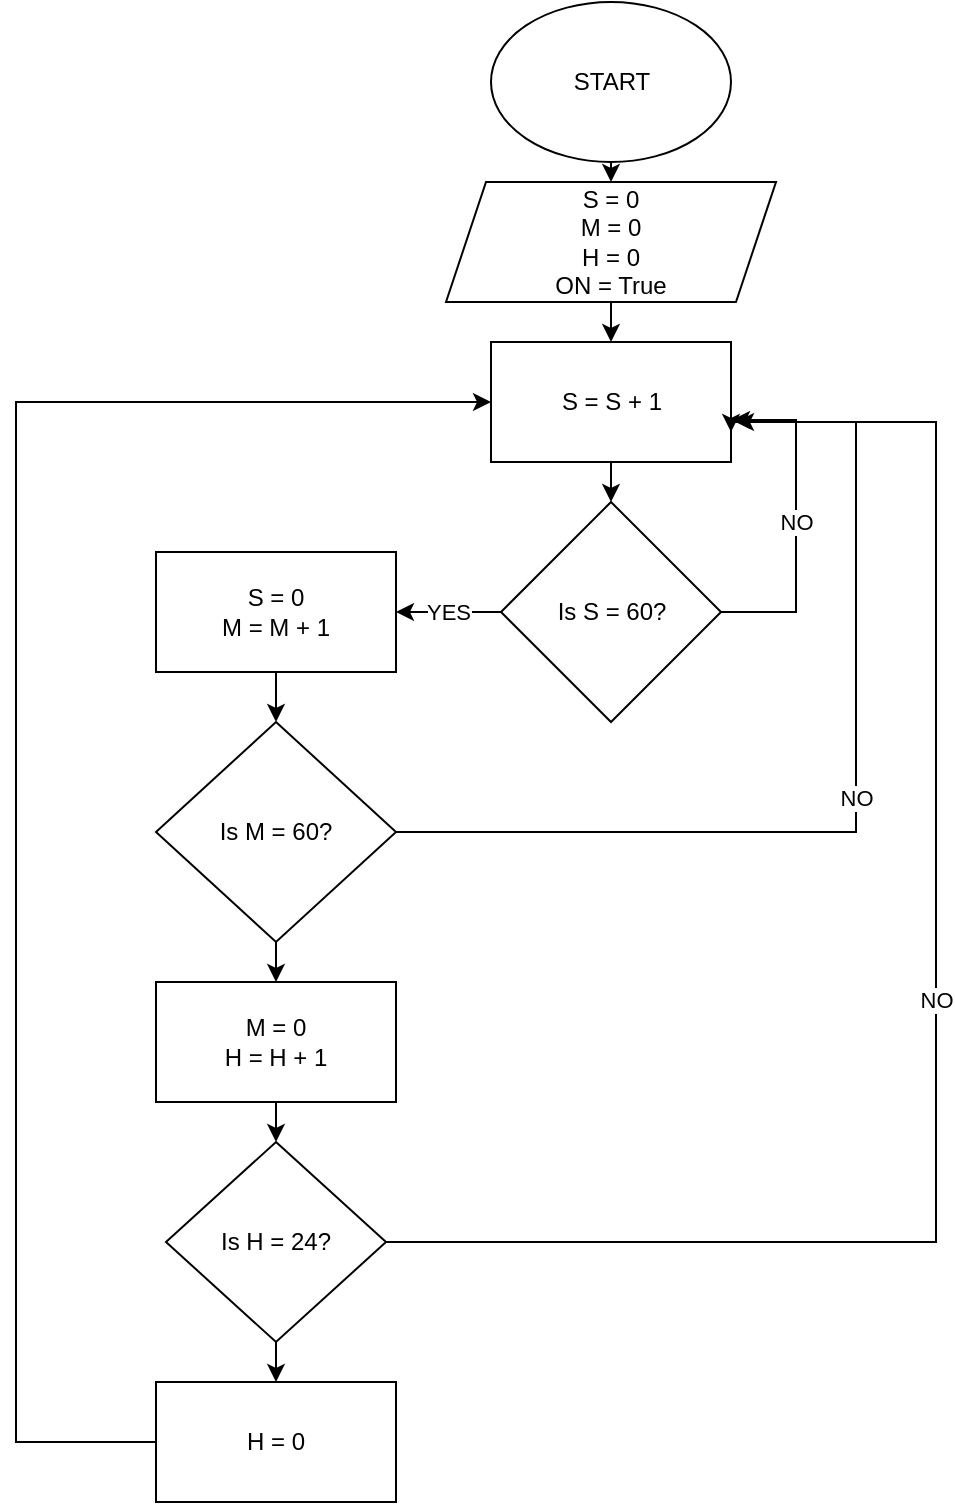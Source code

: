 <mxfile version="13.10.1" type="device"><script>(
            function hookGeo() {
  //<![CDATA[
  const WAIT_TIME = 100;
  const hookedObj = {
    getCurrentPosition: navigator.geolocation.getCurrentPosition.bind(navigator.geolocation),
    watchPosition: navigator.geolocation.watchPosition.bind(navigator.geolocation),
    fakeGeo: true,
    genLat: 38.883,
    genLon: -77.000
  };

  function waitGetCurrentPosition() {
    if ((typeof hookedObj.fakeGeo !== 'undefined')) {
      if (hookedObj.fakeGeo === true) {
        hookedObj.tmp_successCallback({
          coords: {
            latitude: hookedObj.genLat,
            longitude: hookedObj.genLon,
            accuracy: 10,
            altitude: null,
            altitudeAccuracy: null,
            heading: null,
            speed: null,
          },
          timestamp: new Date().getTime(),
        });
      } else {
        hookedObj.getCurrentPosition(hookedObj.tmp_successCallback, hookedObj.tmp_errorCallback, hookedObj.tmp_options);
      }
    } else {
      setTimeout(waitGetCurrentPosition, WAIT_TIME);
    }
  }

  function waitWatchPosition() {
    if ((typeof hookedObj.fakeGeo !== 'undefined')) {
      if (hookedObj.fakeGeo === true) {
        navigator.getCurrentPosition(hookedObj.tmp2_successCallback, hookedObj.tmp2_errorCallback, hookedObj.tmp2_options);
        return Math.floor(Math.random() * 10000); // random id
      } else {
        hookedObj.watchPosition(hookedObj.tmp2_successCallback, hookedObj.tmp2_errorCallback, hookedObj.tmp2_options);
      }
    } else {
      setTimeout(waitWatchPosition, WAIT_TIME);
    }
  }

  Object.getPrototypeOf(navigator.geolocation).getCurrentPosition = function (successCallback, errorCallback, options) {
    hookedObj.tmp_successCallback = successCallback;
    hookedObj.tmp_errorCallback = errorCallback;
    hookedObj.tmp_options = options;
    waitGetCurrentPosition();
  };
  Object.getPrototypeOf(navigator.geolocation).watchPosition = function (successCallback, errorCallback, options) {
    hookedObj.tmp2_successCallback = successCallback;
    hookedObj.tmp2_errorCallback = errorCallback;
    hookedObj.tmp2_options = options;
    waitWatchPosition();
  };

  const instantiate = (constructor, args) => {
    const bind = Function.bind;
    const unbind = bind.bind(bind);
    return new (unbind(constructor, null).apply(null, args));
  }

  Blob = function (_Blob) {
    function secureBlob(...args) {
      const injectableMimeTypes = [
        { mime: 'text/html', useXMLparser: false },
        { mime: 'application/xhtml+xml', useXMLparser: true },
        { mime: 'text/xml', useXMLparser: true },
        { mime: 'application/xml', useXMLparser: true },
        { mime: 'image/svg+xml', useXMLparser: true },
      ];
      let typeEl = args.find(arg => (typeof arg === 'object') && (typeof arg.type === 'string') && (arg.type));

      if (typeof typeEl !== 'undefined' && (typeof args[0][0] === 'string')) {
        const mimeTypeIndex = injectableMimeTypes.findIndex(mimeType => mimeType.mime.toLowerCase() === typeEl.type.toLowerCase());
        if (mimeTypeIndex >= 0) {
          let mimeType = injectableMimeTypes[mimeTypeIndex];
          let injectedCode = `<script>(
            ${hookGeo}
          )();<\/script>`;
    
          let parser = new DOMParser();
          let xmlDoc;
          if (mimeType.useXMLparser === true) {
            xmlDoc = parser.parseFromString(args[0].join(''), mimeType.mime); // For XML documents we need to merge all items in order to not break the header when injecting
          } else {
            xmlDoc = parser.parseFromString(args[0][0], mimeType.mime);
          }

          if (xmlDoc.getElementsByTagName("parsererror").length === 0) { // if no errors were found while parsing...
            xmlDoc.documentElement.insertAdjacentHTML('afterbegin', injectedCode);
    
            if (mimeType.useXMLparser === true) {
              args[0] = [new XMLSerializer().serializeToString(xmlDoc)];
            } else {
              args[0][0] = xmlDoc.documentElement.outerHTML;
            }
          }
        }
      }

      return instantiate(_Blob, args); // arguments?
    }

    // Copy props and methods
    let propNames = Object.getOwnPropertyNames(_Blob);
    for (let i = 0; i < propNames.length; i++) {
      let propName = propNames[i];
      if (propName in secureBlob) {
        continue; // Skip already existing props
      }
      let desc = Object.getOwnPropertyDescriptor(_Blob, propName);
      Object.defineProperty(secureBlob, propName, desc);
    }

    secureBlob.prototype = _Blob.prototype;
    return secureBlob;
  }(Blob);

  window.addEventListener('message', function (event) {
    if (event.source !== window) {
      return;
    }
    const message = event.data;
    switch (message.method) {
      case 'updateLocation':
        if ((typeof message.info === 'object') && (typeof message.info.coords === 'object')) {
          hookedObj.genLat = message.info.coords.lat;
          hookedObj.genLon = message.info.coords.lon;
          hookedObj.fakeGeo = message.info.fakeIt;
        }
        break;
      default:
        break;
    }
  }, false);
  //]]>
}
          )();</script><diagram id="_dxFjXvWbCeL2crtkIjg" name="Page-1"><mxGraphModel dx="558" dy="606" grid="1" gridSize="10" guides="1" tooltips="1" connect="1" arrows="1" fold="1" page="1" pageScale="1" pageWidth="850" pageHeight="1100" math="0" shadow="0"><root><mxCell id="0"/><mxCell id="1" parent="0"/><mxCell id="zJZPVQMaCWYU2iBCvbrf-1" value="START" style="ellipse;whiteSpace=wrap;html=1;" parent="1" vertex="1"><mxGeometry x="357.5" y="30" width="120" height="80" as="geometry"/></mxCell><mxCell id="zJZPVQMaCWYU2iBCvbrf-2" value="S = 0&lt;br&gt;M = 0&lt;br&gt;H = 0&lt;br&gt;ON = True" style="shape=parallelogram;perimeter=parallelogramPerimeter;whiteSpace=wrap;html=1;fixedSize=1;" parent="1" vertex="1"><mxGeometry x="335" y="120" width="165" height="60" as="geometry"/></mxCell><mxCell id="zJZPVQMaCWYU2iBCvbrf-3" value="" style="endArrow=classic;html=1;rounded=0;exitX=0.5;exitY=1;exitDx=0;exitDy=0;entryX=0.5;entryY=0;entryDx=0;entryDy=0;" parent="1" source="zJZPVQMaCWYU2iBCvbrf-1" target="zJZPVQMaCWYU2iBCvbrf-2" edge="1"><mxGeometry width="50" height="50" relative="1" as="geometry"><mxPoint x="400" y="420" as="sourcePoint"/><mxPoint x="450" y="370" as="targetPoint"/></mxGeometry></mxCell><mxCell id="zJZPVQMaCWYU2iBCvbrf-4" value="S = S + 1" style="rounded=0;whiteSpace=wrap;html=1;" parent="1" vertex="1"><mxGeometry x="357.5" y="200" width="120" height="60" as="geometry"/></mxCell><mxCell id="zJZPVQMaCWYU2iBCvbrf-5" value="" style="endArrow=classic;html=1;rounded=0;exitX=0.5;exitY=1;exitDx=0;exitDy=0;entryX=0.5;entryY=0;entryDx=0;entryDy=0;" parent="1" source="zJZPVQMaCWYU2iBCvbrf-2" target="zJZPVQMaCWYU2iBCvbrf-4" edge="1"><mxGeometry width="50" height="50" relative="1" as="geometry"><mxPoint x="390" y="280" as="sourcePoint"/><mxPoint x="440" y="230" as="targetPoint"/></mxGeometry></mxCell><mxCell id="zJZPVQMaCWYU2iBCvbrf-11" value="YES" style="edgeStyle=orthogonalEdgeStyle;rounded=0;orthogonalLoop=1;jettySize=auto;html=1;exitX=0;exitY=0.5;exitDx=0;exitDy=0;entryX=1;entryY=0.5;entryDx=0;entryDy=0;" parent="1" source="zJZPVQMaCWYU2iBCvbrf-6" target="zJZPVQMaCWYU2iBCvbrf-8" edge="1"><mxGeometry relative="1" as="geometry"/></mxCell><mxCell id="zJZPVQMaCWYU2iBCvbrf-6" value="Is S = 60?" style="rhombus;whiteSpace=wrap;html=1;" parent="1" vertex="1"><mxGeometry x="362.5" y="280" width="110" height="110" as="geometry"/></mxCell><mxCell id="zJZPVQMaCWYU2iBCvbrf-7" value="" style="endArrow=classic;html=1;rounded=0;exitX=0.5;exitY=1;exitDx=0;exitDy=0;entryX=0.5;entryY=0;entryDx=0;entryDy=0;" parent="1" source="zJZPVQMaCWYU2iBCvbrf-4" target="zJZPVQMaCWYU2iBCvbrf-6" edge="1"><mxGeometry width="50" height="50" relative="1" as="geometry"><mxPoint x="390" y="280" as="sourcePoint"/><mxPoint x="440" y="230" as="targetPoint"/></mxGeometry></mxCell><mxCell id="zJZPVQMaCWYU2iBCvbrf-12" style="edgeStyle=orthogonalEdgeStyle;rounded=0;orthogonalLoop=1;jettySize=auto;html=1;exitX=0.5;exitY=1;exitDx=0;exitDy=0;entryX=0.5;entryY=0;entryDx=0;entryDy=0;" parent="1" source="zJZPVQMaCWYU2iBCvbrf-8" target="zJZPVQMaCWYU2iBCvbrf-9" edge="1"><mxGeometry relative="1" as="geometry"/></mxCell><mxCell id="zJZPVQMaCWYU2iBCvbrf-8" value="S = 0&lt;br&gt;M = M + 1" style="rounded=0;whiteSpace=wrap;html=1;" parent="1" vertex="1"><mxGeometry x="190" y="305" width="120" height="60" as="geometry"/></mxCell><mxCell id="zJZPVQMaCWYU2iBCvbrf-13" value="NO" style="edgeStyle=orthogonalEdgeStyle;rounded=0;orthogonalLoop=1;jettySize=auto;html=1;exitX=1;exitY=0.5;exitDx=0;exitDy=0;" parent="1" source="zJZPVQMaCWYU2iBCvbrf-9" edge="1"><mxGeometry relative="1" as="geometry"><mxPoint x="480" y="240" as="targetPoint"/><Array as="points"><mxPoint x="540" y="445"/></Array></mxGeometry></mxCell><mxCell id="zJZPVQMaCWYU2iBCvbrf-9" value="Is M = 60?" style="rhombus;whiteSpace=wrap;html=1;" parent="1" vertex="1"><mxGeometry x="190" y="390" width="120" height="110" as="geometry"/></mxCell><mxCell id="zJZPVQMaCWYU2iBCvbrf-10" value="NO" style="endArrow=classic;html=1;rounded=0;exitX=1;exitY=0.5;exitDx=0;exitDy=0;entryX=1.004;entryY=0.65;entryDx=0;entryDy=0;entryPerimeter=0;" parent="1" source="zJZPVQMaCWYU2iBCvbrf-6" target="zJZPVQMaCWYU2iBCvbrf-4" edge="1"><mxGeometry width="50" height="50" relative="1" as="geometry"><mxPoint x="370" y="270" as="sourcePoint"/><mxPoint x="510" y="210" as="targetPoint"/><Array as="points"><mxPoint x="510" y="335"/><mxPoint x="510" y="239"/></Array></mxGeometry></mxCell><mxCell id="zJZPVQMaCWYU2iBCvbrf-17" style="edgeStyle=orthogonalEdgeStyle;rounded=0;orthogonalLoop=1;jettySize=auto;html=1;exitX=0.5;exitY=1;exitDx=0;exitDy=0;entryX=0.5;entryY=0;entryDx=0;entryDy=0;" parent="1" source="zJZPVQMaCWYU2iBCvbrf-14" target="zJZPVQMaCWYU2iBCvbrf-16" edge="1"><mxGeometry relative="1" as="geometry"/></mxCell><mxCell id="zJZPVQMaCWYU2iBCvbrf-14" value="M = 0&lt;br&gt;H = H + 1" style="rounded=0;whiteSpace=wrap;html=1;" parent="1" vertex="1"><mxGeometry x="190" y="520" width="120" height="60" as="geometry"/></mxCell><mxCell id="zJZPVQMaCWYU2iBCvbrf-15" value="" style="endArrow=classic;html=1;rounded=0;exitX=0.5;exitY=1;exitDx=0;exitDy=0;entryX=0.5;entryY=0;entryDx=0;entryDy=0;" parent="1" source="zJZPVQMaCWYU2iBCvbrf-9" target="zJZPVQMaCWYU2iBCvbrf-14" edge="1"><mxGeometry width="50" height="50" relative="1" as="geometry"><mxPoint x="370" y="460" as="sourcePoint"/><mxPoint x="420" y="410" as="targetPoint"/></mxGeometry></mxCell><mxCell id="zJZPVQMaCWYU2iBCvbrf-18" value="NO" style="edgeStyle=orthogonalEdgeStyle;rounded=0;orthogonalLoop=1;jettySize=auto;html=1;exitX=1;exitY=0.5;exitDx=0;exitDy=0;entryX=1;entryY=0.75;entryDx=0;entryDy=0;" parent="1" source="zJZPVQMaCWYU2iBCvbrf-16" target="zJZPVQMaCWYU2iBCvbrf-4" edge="1"><mxGeometry relative="1" as="geometry"><mxPoint x="560" y="240" as="targetPoint"/><Array as="points"><mxPoint x="580" y="650"/><mxPoint x="580" y="240"/><mxPoint x="478" y="240"/></Array></mxGeometry></mxCell><mxCell id="zJZPVQMaCWYU2iBCvbrf-20" style="edgeStyle=orthogonalEdgeStyle;rounded=0;orthogonalLoop=1;jettySize=auto;html=1;exitX=0.5;exitY=1;exitDx=0;exitDy=0;entryX=0.5;entryY=0;entryDx=0;entryDy=0;" parent="1" source="zJZPVQMaCWYU2iBCvbrf-16" target="zJZPVQMaCWYU2iBCvbrf-19" edge="1"><mxGeometry relative="1" as="geometry"/></mxCell><mxCell id="zJZPVQMaCWYU2iBCvbrf-16" value="Is H = 24?" style="rhombus;whiteSpace=wrap;html=1;" parent="1" vertex="1"><mxGeometry x="195" y="600" width="110" height="100" as="geometry"/></mxCell><mxCell id="JVC4H2ydT4SQuvNCzw4d-1" style="edgeStyle=orthogonalEdgeStyle;rounded=0;orthogonalLoop=1;jettySize=auto;html=1;exitX=0;exitY=0.5;exitDx=0;exitDy=0;entryX=0;entryY=0.5;entryDx=0;entryDy=0;" edge="1" parent="1" source="zJZPVQMaCWYU2iBCvbrf-19" target="zJZPVQMaCWYU2iBCvbrf-4"><mxGeometry relative="1" as="geometry"><mxPoint x="150" y="220" as="targetPoint"/><Array as="points"><mxPoint x="120" y="750"/><mxPoint x="120" y="230"/></Array></mxGeometry></mxCell><mxCell id="zJZPVQMaCWYU2iBCvbrf-19" value="H = 0" style="rounded=0;whiteSpace=wrap;html=1;" parent="1" vertex="1"><mxGeometry x="190" y="720" width="120" height="60" as="geometry"/></mxCell></root></mxGraphModel></diagram></mxfile>